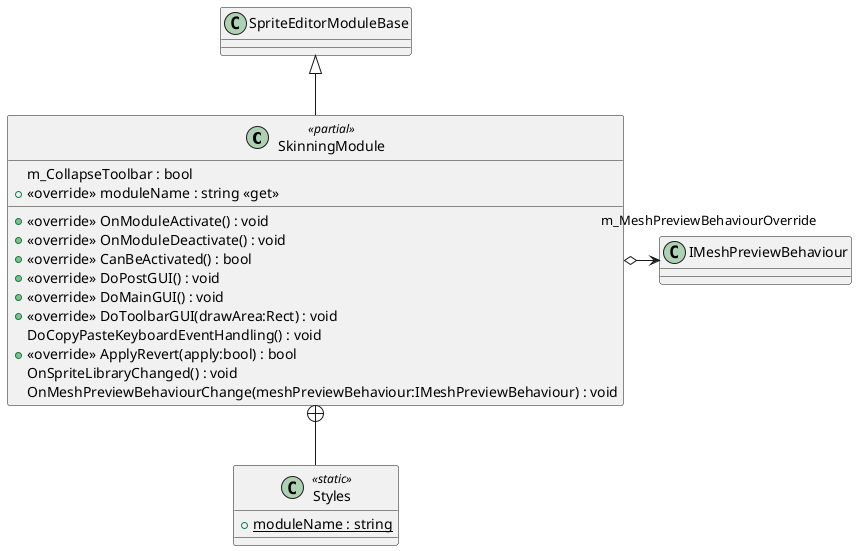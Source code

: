 @startuml
class SkinningModule <<partial>> {
    m_CollapseToolbar : bool
    + <<override>> moduleName : string <<get>>
    + <<override>> OnModuleActivate() : void
    + <<override>> OnModuleDeactivate() : void
    + <<override>> CanBeActivated() : bool
    + <<override>> DoPostGUI() : void
    + <<override>> DoMainGUI() : void
    + <<override>> DoToolbarGUI(drawArea:Rect) : void
    DoCopyPasteKeyboardEventHandling() : void
    + <<override>> ApplyRevert(apply:bool) : bool
    OnSpriteLibraryChanged() : void
    OnMeshPreviewBehaviourChange(meshPreviewBehaviour:IMeshPreviewBehaviour) : void
}
class Styles <<static>> {
    + {static} moduleName : string
}
SpriteEditorModuleBase <|-- SkinningModule
SkinningModule o-> "m_MeshPreviewBehaviourOverride" IMeshPreviewBehaviour
SkinningModule +-- Styles
@enduml
